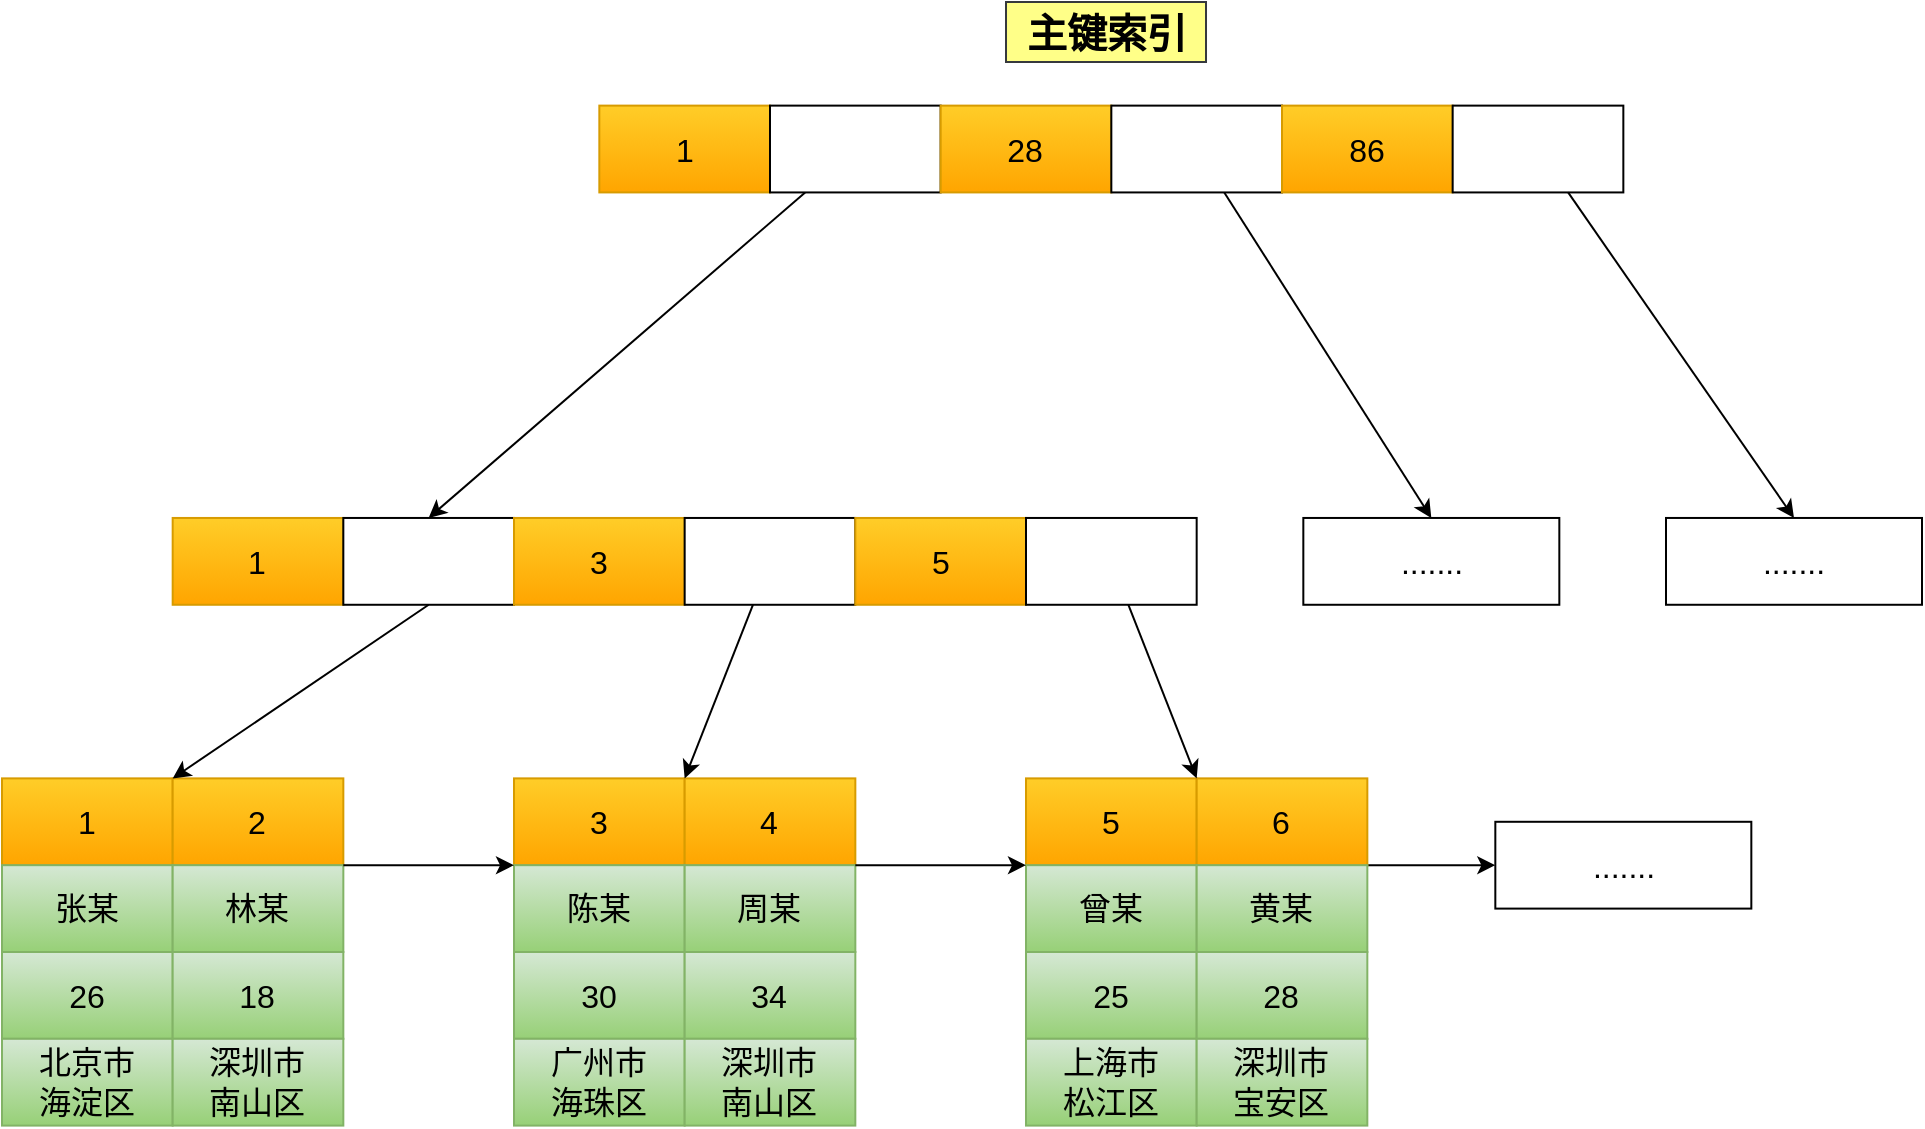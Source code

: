 <mxfile version="16.4.5" type="github">
  <diagram id="68E6v7l694ZQUN3B69pd" name="Page-1">
    <mxGraphModel dx="1773" dy="1727" grid="1" gridSize="10" guides="1" tooltips="1" connect="1" arrows="1" fold="1" page="1" pageScale="1" pageWidth="827" pageHeight="1169" math="0" shadow="0">
      <root>
        <mxCell id="0" />
        <mxCell id="1" parent="0" />
        <mxCell id="euC7mVPJG6KUoin1qul2-3" value="1" style="rounded=0;whiteSpace=wrap;html=1;fillColor=#ffcd28;gradientColor=#ffa500;strokeColor=#d79b00;fontSize=16;" vertex="1" parent="1">
          <mxGeometry x="-60" y="213.191" width="85.333" height="43.404" as="geometry" />
        </mxCell>
        <mxCell id="euC7mVPJG6KUoin1qul2-4" value="2" style="rounded=0;whiteSpace=wrap;html=1;fillColor=#ffcd28;gradientColor=#ffa500;strokeColor=#d79b00;fontSize=16;" vertex="1" parent="1">
          <mxGeometry x="25.333" y="213.191" width="85.333" height="43.404" as="geometry" />
        </mxCell>
        <mxCell id="euC7mVPJG6KUoin1qul2-5" value="3" style="rounded=0;whiteSpace=wrap;html=1;fillColor=#ffcd28;gradientColor=#ffa500;strokeColor=#d79b00;fontSize=16;" vertex="1" parent="1">
          <mxGeometry x="196" y="213.191" width="85.333" height="43.404" as="geometry" />
        </mxCell>
        <mxCell id="euC7mVPJG6KUoin1qul2-6" value="4" style="rounded=0;whiteSpace=wrap;html=1;fillColor=#ffcd28;gradientColor=#ffa500;strokeColor=#d79b00;fontSize=16;" vertex="1" parent="1">
          <mxGeometry x="281.333" y="213.191" width="85.333" height="43.404" as="geometry" />
        </mxCell>
        <mxCell id="euC7mVPJG6KUoin1qul2-7" value="5" style="rounded=0;whiteSpace=wrap;html=1;fillColor=#ffcd28;gradientColor=#ffa500;strokeColor=#d79b00;fontSize=16;" vertex="1" parent="1">
          <mxGeometry x="452" y="213.191" width="85.333" height="43.404" as="geometry" />
        </mxCell>
        <mxCell id="euC7mVPJG6KUoin1qul2-8" style="edgeStyle=none;rounded=0;orthogonalLoop=1;jettySize=auto;html=1;exitX=1;exitY=1;exitDx=0;exitDy=0;fontSize=16;" edge="1" parent="1" source="euC7mVPJG6KUoin1qul2-9">
          <mxGeometry relative="1" as="geometry">
            <mxPoint x="686.667" y="256.596" as="targetPoint" />
          </mxGeometry>
        </mxCell>
        <mxCell id="euC7mVPJG6KUoin1qul2-9" value="6" style="rounded=0;whiteSpace=wrap;html=1;fillColor=#ffcd28;gradientColor=#ffa500;strokeColor=#d79b00;fontSize=16;" vertex="1" parent="1">
          <mxGeometry x="537.333" y="213.191" width="85.333" height="43.404" as="geometry" />
        </mxCell>
        <mxCell id="euC7mVPJG6KUoin1qul2-10" value="......." style="rounded=0;whiteSpace=wrap;html=1;fontSize=16;" vertex="1" parent="1">
          <mxGeometry x="686.667" y="234.894" width="128" height="43.404" as="geometry" />
        </mxCell>
        <mxCell id="euC7mVPJG6KUoin1qul2-11" value="张某" style="rounded=0;whiteSpace=wrap;html=1;fontSize=16;fillColor=#d5e8d4;gradientColor=#97d077;strokeColor=#82b366;" vertex="1" parent="1">
          <mxGeometry x="-60" y="256.596" width="85.333" height="43.404" as="geometry" />
        </mxCell>
        <mxCell id="euC7mVPJG6KUoin1qul2-12" value="林某" style="rounded=0;whiteSpace=wrap;html=1;fontSize=16;fillColor=#d5e8d4;gradientColor=#97d077;strokeColor=#82b366;" vertex="1" parent="1">
          <mxGeometry x="25.333" y="256.596" width="85.333" height="43.404" as="geometry" />
        </mxCell>
        <mxCell id="euC7mVPJG6KUoin1qul2-13" value="陈某" style="rounded=0;whiteSpace=wrap;html=1;fontSize=16;fillColor=#d5e8d4;gradientColor=#97d077;strokeColor=#82b366;" vertex="1" parent="1">
          <mxGeometry x="196" y="256.596" width="85.333" height="43.404" as="geometry" />
        </mxCell>
        <mxCell id="euC7mVPJG6KUoin1qul2-14" style="edgeStyle=none;rounded=0;orthogonalLoop=1;jettySize=auto;html=1;entryX=0;entryY=0;entryDx=0;entryDy=0;exitX=1;exitY=0;exitDx=0;exitDy=0;fontSize=16;" edge="1" parent="1" source="euC7mVPJG6KUoin1qul2-12" target="euC7mVPJG6KUoin1qul2-13">
          <mxGeometry relative="1" as="geometry" />
        </mxCell>
        <mxCell id="euC7mVPJG6KUoin1qul2-15" value="周某" style="rounded=0;whiteSpace=wrap;html=1;fontSize=16;fillColor=#d5e8d4;gradientColor=#97d077;strokeColor=#82b366;" vertex="1" parent="1">
          <mxGeometry x="281.333" y="256.596" width="85.333" height="43.404" as="geometry" />
        </mxCell>
        <mxCell id="euC7mVPJG6KUoin1qul2-16" value="曾某" style="rounded=0;whiteSpace=wrap;html=1;fontSize=16;fillColor=#d5e8d4;gradientColor=#97d077;strokeColor=#82b366;" vertex="1" parent="1">
          <mxGeometry x="452" y="256.596" width="85.333" height="43.404" as="geometry" />
        </mxCell>
        <mxCell id="euC7mVPJG6KUoin1qul2-17" style="edgeStyle=none;rounded=0;orthogonalLoop=1;jettySize=auto;html=1;entryX=0;entryY=0;entryDx=0;entryDy=0;exitX=1;exitY=0;exitDx=0;exitDy=0;fontSize=16;" edge="1" parent="1" source="euC7mVPJG6KUoin1qul2-15" target="euC7mVPJG6KUoin1qul2-16">
          <mxGeometry relative="1" as="geometry" />
        </mxCell>
        <mxCell id="euC7mVPJG6KUoin1qul2-18" value="黄某" style="rounded=0;whiteSpace=wrap;html=1;fontSize=16;fillColor=#d5e8d4;gradientColor=#97d077;strokeColor=#82b366;" vertex="1" parent="1">
          <mxGeometry x="537.333" y="256.596" width="85.333" height="43.404" as="geometry" />
        </mxCell>
        <mxCell id="euC7mVPJG6KUoin1qul2-19" style="rounded=0;orthogonalLoop=1;jettySize=auto;html=1;exitX=0.5;exitY=1;exitDx=0;exitDy=0;entryX=1;entryY=0;entryDx=0;entryDy=0;fontSize=16;" edge="1" parent="1" source="euC7mVPJG6KUoin1qul2-21" target="euC7mVPJG6KUoin1qul2-3">
          <mxGeometry relative="1" as="geometry" />
        </mxCell>
        <mxCell id="euC7mVPJG6KUoin1qul2-20" value="1" style="rounded=0;whiteSpace=wrap;html=1;fillColor=#ffcd28;gradientColor=#ffa500;strokeColor=#d79b00;fontSize=16;" vertex="1" parent="1">
          <mxGeometry x="25.333" y="82.979" width="85.333" height="43.404" as="geometry" />
        </mxCell>
        <mxCell id="euC7mVPJG6KUoin1qul2-21" value="" style="rounded=0;whiteSpace=wrap;html=1;fontSize=16;" vertex="1" parent="1">
          <mxGeometry x="110.667" y="82.979" width="85.333" height="43.404" as="geometry" />
        </mxCell>
        <mxCell id="euC7mVPJG6KUoin1qul2-22" value="3" style="rounded=0;whiteSpace=wrap;html=1;fillColor=#ffcd28;gradientColor=#ffa500;strokeColor=#d79b00;fontSize=16;" vertex="1" parent="1">
          <mxGeometry x="196" y="82.979" width="85.333" height="43.404" as="geometry" />
        </mxCell>
        <mxCell id="euC7mVPJG6KUoin1qul2-23" style="edgeStyle=none;rounded=0;orthogonalLoop=1;jettySize=auto;html=1;entryX=0;entryY=0;entryDx=0;entryDy=0;fontSize=16;" edge="1" parent="1" source="euC7mVPJG6KUoin1qul2-24" target="euC7mVPJG6KUoin1qul2-6">
          <mxGeometry relative="1" as="geometry" />
        </mxCell>
        <mxCell id="euC7mVPJG6KUoin1qul2-24" value="" style="rounded=0;whiteSpace=wrap;html=1;fontSize=16;" vertex="1" parent="1">
          <mxGeometry x="281.333" y="82.979" width="85.333" height="43.404" as="geometry" />
        </mxCell>
        <mxCell id="euC7mVPJG6KUoin1qul2-25" value="5" style="rounded=0;whiteSpace=wrap;html=1;fillColor=#ffcd28;gradientColor=#ffa500;strokeColor=#d79b00;fontSize=16;" vertex="1" parent="1">
          <mxGeometry x="366.667" y="82.979" width="85.333" height="43.404" as="geometry" />
        </mxCell>
        <mxCell id="euC7mVPJG6KUoin1qul2-26" style="edgeStyle=none;rounded=0;orthogonalLoop=1;jettySize=auto;html=1;entryX=1;entryY=0;entryDx=0;entryDy=0;fontSize=16;" edge="1" parent="1" source="euC7mVPJG6KUoin1qul2-27" target="euC7mVPJG6KUoin1qul2-7">
          <mxGeometry relative="1" as="geometry" />
        </mxCell>
        <mxCell id="euC7mVPJG6KUoin1qul2-27" value="" style="rounded=0;whiteSpace=wrap;html=1;fontSize=16;" vertex="1" parent="1">
          <mxGeometry x="452" y="82.979" width="85.333" height="43.404" as="geometry" />
        </mxCell>
        <mxCell id="euC7mVPJG6KUoin1qul2-28" value="......." style="rounded=0;whiteSpace=wrap;html=1;fontSize=16;" vertex="1" parent="1">
          <mxGeometry x="590.667" y="82.979" width="128" height="43.404" as="geometry" />
        </mxCell>
        <mxCell id="euC7mVPJG6KUoin1qul2-29" value="1" style="rounded=0;whiteSpace=wrap;html=1;fillColor=#ffcd28;strokeColor=#d79b00;gradientColor=#ffa500;fontSize=16;" vertex="1" parent="1">
          <mxGeometry x="238.667" y="-123.191" width="85.333" height="43.404" as="geometry" />
        </mxCell>
        <mxCell id="euC7mVPJG6KUoin1qul2-30" style="edgeStyle=none;rounded=0;orthogonalLoop=1;jettySize=auto;html=1;entryX=0.5;entryY=0;entryDx=0;entryDy=0;fontSize=16;" edge="1" parent="1" source="euC7mVPJG6KUoin1qul2-31" target="euC7mVPJG6KUoin1qul2-21">
          <mxGeometry relative="1" as="geometry" />
        </mxCell>
        <mxCell id="euC7mVPJG6KUoin1qul2-31" value="" style="rounded=0;whiteSpace=wrap;html=1;fontSize=16;" vertex="1" parent="1">
          <mxGeometry x="324" y="-123.191" width="85.333" height="43.404" as="geometry" />
        </mxCell>
        <mxCell id="euC7mVPJG6KUoin1qul2-32" value="28" style="rounded=0;whiteSpace=wrap;html=1;fillColor=#ffcd28;strokeColor=#d79b00;gradientColor=#ffa500;fontSize=16;" vertex="1" parent="1">
          <mxGeometry x="409.333" y="-123.191" width="85.333" height="43.404" as="geometry" />
        </mxCell>
        <mxCell id="euC7mVPJG6KUoin1qul2-33" style="edgeStyle=none;rounded=0;orthogonalLoop=1;jettySize=auto;html=1;entryX=0.5;entryY=0;entryDx=0;entryDy=0;fontSize=16;" edge="1" parent="1" source="euC7mVPJG6KUoin1qul2-34" target="euC7mVPJG6KUoin1qul2-28">
          <mxGeometry relative="1" as="geometry" />
        </mxCell>
        <mxCell id="euC7mVPJG6KUoin1qul2-34" value="" style="rounded=0;whiteSpace=wrap;html=1;fontSize=16;" vertex="1" parent="1">
          <mxGeometry x="494.667" y="-123.191" width="85.333" height="43.404" as="geometry" />
        </mxCell>
        <mxCell id="euC7mVPJG6KUoin1qul2-35" value="86" style="rounded=0;whiteSpace=wrap;html=1;fillColor=#ffcd28;strokeColor=#d79b00;gradientColor=#ffa500;fontSize=16;" vertex="1" parent="1">
          <mxGeometry x="580" y="-123.191" width="85.333" height="43.404" as="geometry" />
        </mxCell>
        <mxCell id="euC7mVPJG6KUoin1qul2-36" value="" style="rounded=0;whiteSpace=wrap;html=1;fontSize=16;" vertex="1" parent="1">
          <mxGeometry x="665.333" y="-123.191" width="85.333" height="43.404" as="geometry" />
        </mxCell>
        <mxCell id="euC7mVPJG6KUoin1qul2-37" value="......." style="rounded=0;whiteSpace=wrap;html=1;fontSize=16;" vertex="1" parent="1">
          <mxGeometry x="772" y="82.979" width="128" height="43.404" as="geometry" />
        </mxCell>
        <mxCell id="euC7mVPJG6KUoin1qul2-38" style="edgeStyle=none;rounded=0;orthogonalLoop=1;jettySize=auto;html=1;entryX=0.5;entryY=0;entryDx=0;entryDy=0;fontSize=16;" edge="1" parent="1" source="euC7mVPJG6KUoin1qul2-36" target="euC7mVPJG6KUoin1qul2-37">
          <mxGeometry relative="1" as="geometry" />
        </mxCell>
        <mxCell id="euC7mVPJG6KUoin1qul2-39" value="主键索引" style="text;html=1;align=center;verticalAlign=middle;resizable=0;points=[];autosize=1;strokeColor=#36393d;fillColor=#ffff88;fontSize=20;fontStyle=1" vertex="1" parent="1">
          <mxGeometry x="442.003" y="-175" width="100" height="30" as="geometry" />
        </mxCell>
        <mxCell id="euC7mVPJG6KUoin1qul2-41" value="26" style="rounded=0;whiteSpace=wrap;html=1;fontSize=16;fillColor=#d5e8d4;gradientColor=#97d077;strokeColor=#82b366;" vertex="1" parent="1">
          <mxGeometry x="-60" y="299.996" width="85.333" height="43.404" as="geometry" />
        </mxCell>
        <mxCell id="euC7mVPJG6KUoin1qul2-42" value="北京市&lt;br&gt;海淀区" style="rounded=0;whiteSpace=wrap;html=1;fontSize=16;fillColor=#d5e8d4;gradientColor=#97d077;strokeColor=#82b366;" vertex="1" parent="1">
          <mxGeometry x="-60" y="343.396" width="85.333" height="43.404" as="geometry" />
        </mxCell>
        <mxCell id="euC7mVPJG6KUoin1qul2-43" value="18" style="rounded=0;whiteSpace=wrap;html=1;fontSize=16;fillColor=#d5e8d4;gradientColor=#97d077;strokeColor=#82b366;" vertex="1" parent="1">
          <mxGeometry x="25.33" y="299.996" width="85.333" height="43.404" as="geometry" />
        </mxCell>
        <mxCell id="euC7mVPJG6KUoin1qul2-44" value="深圳市&lt;br&gt;南山区" style="rounded=0;whiteSpace=wrap;html=1;fontSize=16;fillColor=#d5e8d4;gradientColor=#97d077;strokeColor=#82b366;" vertex="1" parent="1">
          <mxGeometry x="25.33" y="343.396" width="85.333" height="43.404" as="geometry" />
        </mxCell>
        <mxCell id="euC7mVPJG6KUoin1qul2-45" value="30" style="rounded=0;whiteSpace=wrap;html=1;fontSize=16;fillColor=#d5e8d4;gradientColor=#97d077;strokeColor=#82b366;" vertex="1" parent="1">
          <mxGeometry x="196" y="299.996" width="85.333" height="43.404" as="geometry" />
        </mxCell>
        <mxCell id="euC7mVPJG6KUoin1qul2-46" value="广州市&lt;br&gt;海珠区" style="rounded=0;whiteSpace=wrap;html=1;fontSize=16;fillColor=#d5e8d4;gradientColor=#97d077;strokeColor=#82b366;" vertex="1" parent="1">
          <mxGeometry x="196" y="343.396" width="85.333" height="43.404" as="geometry" />
        </mxCell>
        <mxCell id="euC7mVPJG6KUoin1qul2-47" value="34" style="rounded=0;whiteSpace=wrap;html=1;fontSize=16;fillColor=#d5e8d4;gradientColor=#97d077;strokeColor=#82b366;" vertex="1" parent="1">
          <mxGeometry x="281.33" y="299.996" width="85.333" height="43.404" as="geometry" />
        </mxCell>
        <mxCell id="euC7mVPJG6KUoin1qul2-48" value="深圳市&lt;br&gt;南山区" style="rounded=0;whiteSpace=wrap;html=1;fontSize=16;fillColor=#d5e8d4;gradientColor=#97d077;strokeColor=#82b366;" vertex="1" parent="1">
          <mxGeometry x="281.33" y="343.396" width="85.333" height="43.404" as="geometry" />
        </mxCell>
        <mxCell id="euC7mVPJG6KUoin1qul2-53" value="25" style="rounded=0;whiteSpace=wrap;html=1;fontSize=16;fillColor=#d5e8d4;gradientColor=#97d077;strokeColor=#82b366;" vertex="1" parent="1">
          <mxGeometry x="452" y="299.996" width="85.333" height="43.404" as="geometry" />
        </mxCell>
        <mxCell id="euC7mVPJG6KUoin1qul2-54" value="上海市&lt;br&gt;松江区" style="rounded=0;whiteSpace=wrap;html=1;fontSize=16;fillColor=#d5e8d4;gradientColor=#97d077;strokeColor=#82b366;" vertex="1" parent="1">
          <mxGeometry x="452" y="343.396" width="85.333" height="43.404" as="geometry" />
        </mxCell>
        <mxCell id="euC7mVPJG6KUoin1qul2-55" value="28" style="rounded=0;whiteSpace=wrap;html=1;fontSize=16;fillColor=#d5e8d4;gradientColor=#97d077;strokeColor=#82b366;" vertex="1" parent="1">
          <mxGeometry x="537.33" y="299.996" width="85.333" height="43.404" as="geometry" />
        </mxCell>
        <mxCell id="euC7mVPJG6KUoin1qul2-56" value="深圳市&lt;br&gt;宝安区" style="rounded=0;whiteSpace=wrap;html=1;fontSize=16;fillColor=#d5e8d4;gradientColor=#97d077;strokeColor=#82b366;" vertex="1" parent="1">
          <mxGeometry x="537.33" y="343.396" width="85.333" height="43.404" as="geometry" />
        </mxCell>
      </root>
    </mxGraphModel>
  </diagram>
</mxfile>
